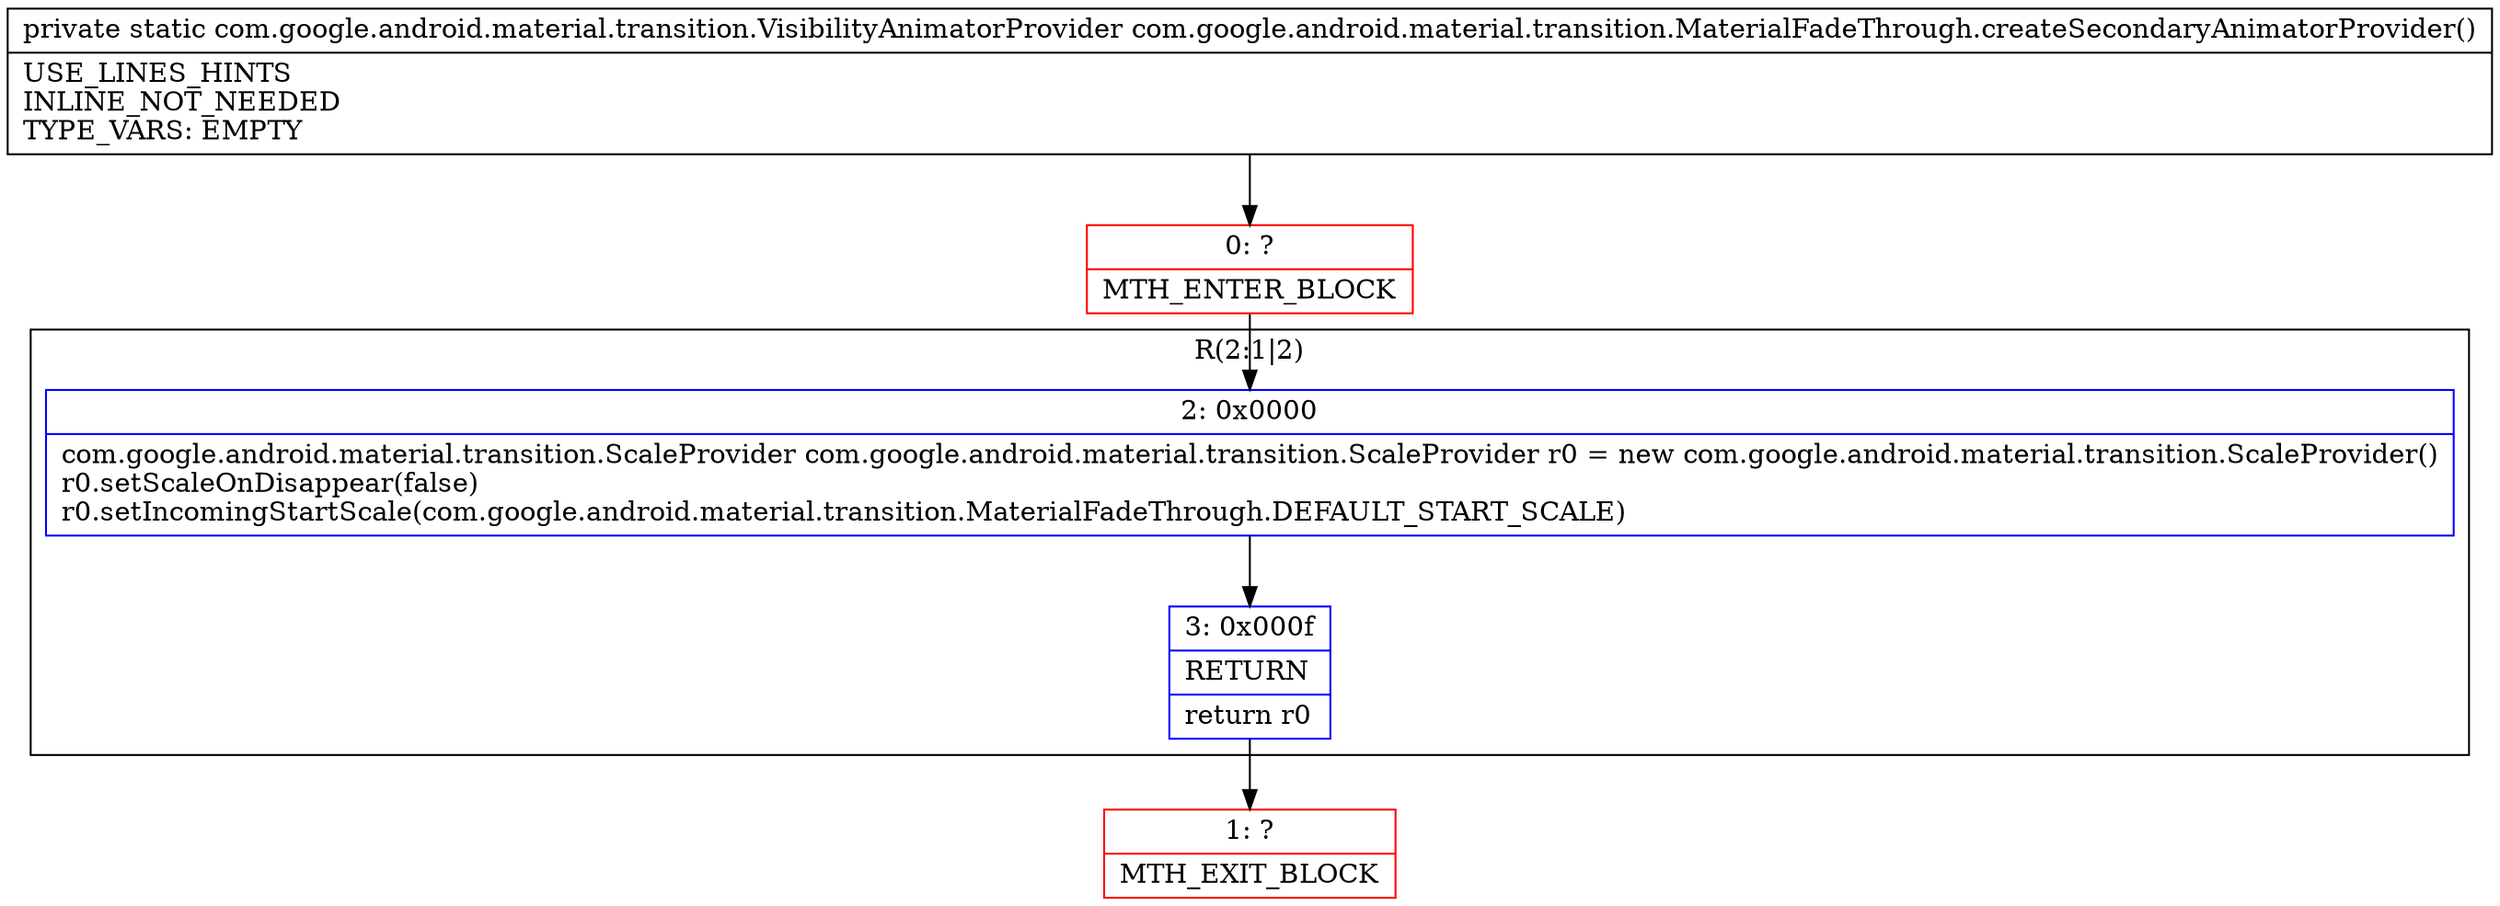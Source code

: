 digraph "CFG forcom.google.android.material.transition.MaterialFadeThrough.createSecondaryAnimatorProvider()Lcom\/google\/android\/material\/transition\/VisibilityAnimatorProvider;" {
subgraph cluster_Region_1838727730 {
label = "R(2:1|2)";
node [shape=record,color=blue];
Node_2 [shape=record,label="{2\:\ 0x0000|com.google.android.material.transition.ScaleProvider com.google.android.material.transition.ScaleProvider r0 = new com.google.android.material.transition.ScaleProvider()\lr0.setScaleOnDisappear(false)\lr0.setIncomingStartScale(com.google.android.material.transition.MaterialFadeThrough.DEFAULT_START_SCALE)\l}"];
Node_3 [shape=record,label="{3\:\ 0x000f|RETURN\l|return r0\l}"];
}
Node_0 [shape=record,color=red,label="{0\:\ ?|MTH_ENTER_BLOCK\l}"];
Node_1 [shape=record,color=red,label="{1\:\ ?|MTH_EXIT_BLOCK\l}"];
MethodNode[shape=record,label="{private static com.google.android.material.transition.VisibilityAnimatorProvider com.google.android.material.transition.MaterialFadeThrough.createSecondaryAnimatorProvider()  | USE_LINES_HINTS\lINLINE_NOT_NEEDED\lTYPE_VARS: EMPTY\l}"];
MethodNode -> Node_0;Node_2 -> Node_3;
Node_3 -> Node_1;
Node_0 -> Node_2;
}

